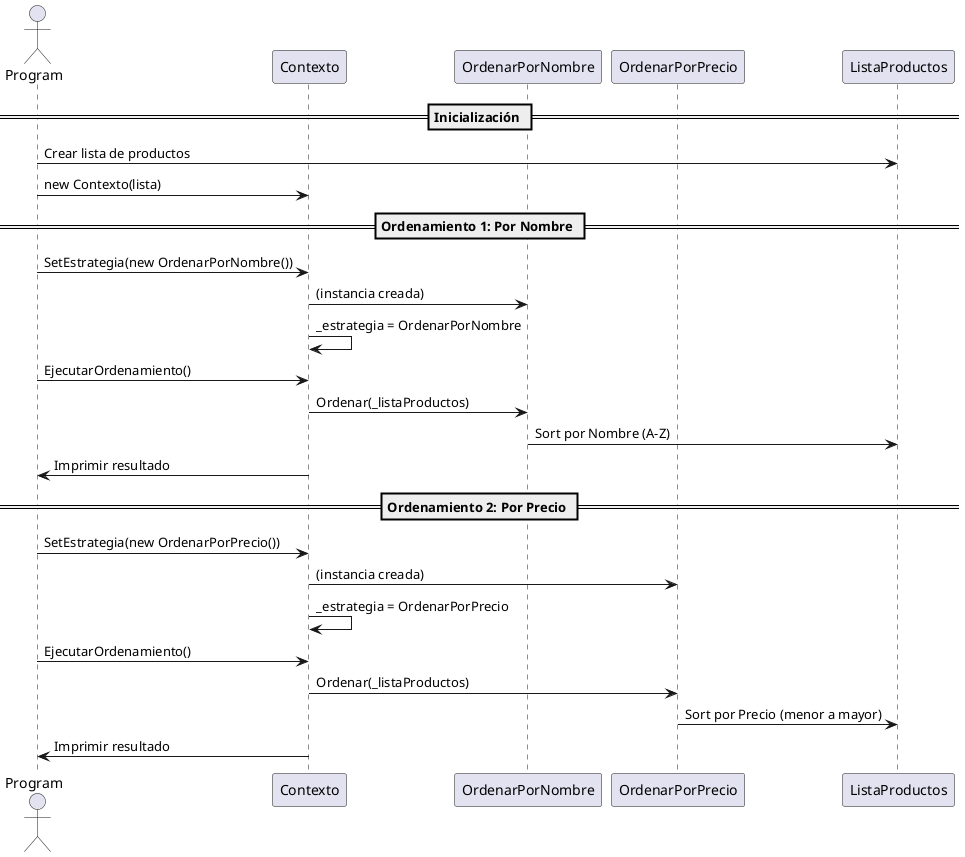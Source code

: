 @startuml
actor Program
participant Contexto
participant "OrdenarPorNombre" as EstrategiaNombre
participant "OrdenarPorPrecio" as EstrategiaPrecio
participant "ListaProductos" as Lista

== Inicialización ==
Program -> Lista : Crear lista de productos
Program -> Contexto : new Contexto(lista)

== Ordenamiento 1: Por Nombre ==
Program -> Contexto : SetEstrategia(new OrdenarPorNombre())
Contexto -> EstrategiaNombre : (instancia creada)
Contexto -> Contexto : _estrategia = OrdenarPorNombre
Program -> Contexto : EjecutarOrdenamiento()
Contexto -> EstrategiaNombre : Ordenar(_listaProductos)
EstrategiaNombre -> Lista : Sort por Nombre (A-Z)
Contexto -> Program : Imprimir resultado

== Ordenamiento 2: Por Precio ==
Program -> Contexto : SetEstrategia(new OrdenarPorPrecio())
Contexto -> EstrategiaPrecio : (instancia creada)
Contexto -> Contexto : _estrategia = OrdenarPorPrecio
Program -> Contexto : EjecutarOrdenamiento()
Contexto -> EstrategiaPrecio : Ordenar(_listaProductos)
EstrategiaPrecio -> Lista : Sort por Precio (menor a mayor)
Contexto -> Program : Imprimir resultado
@enduml
